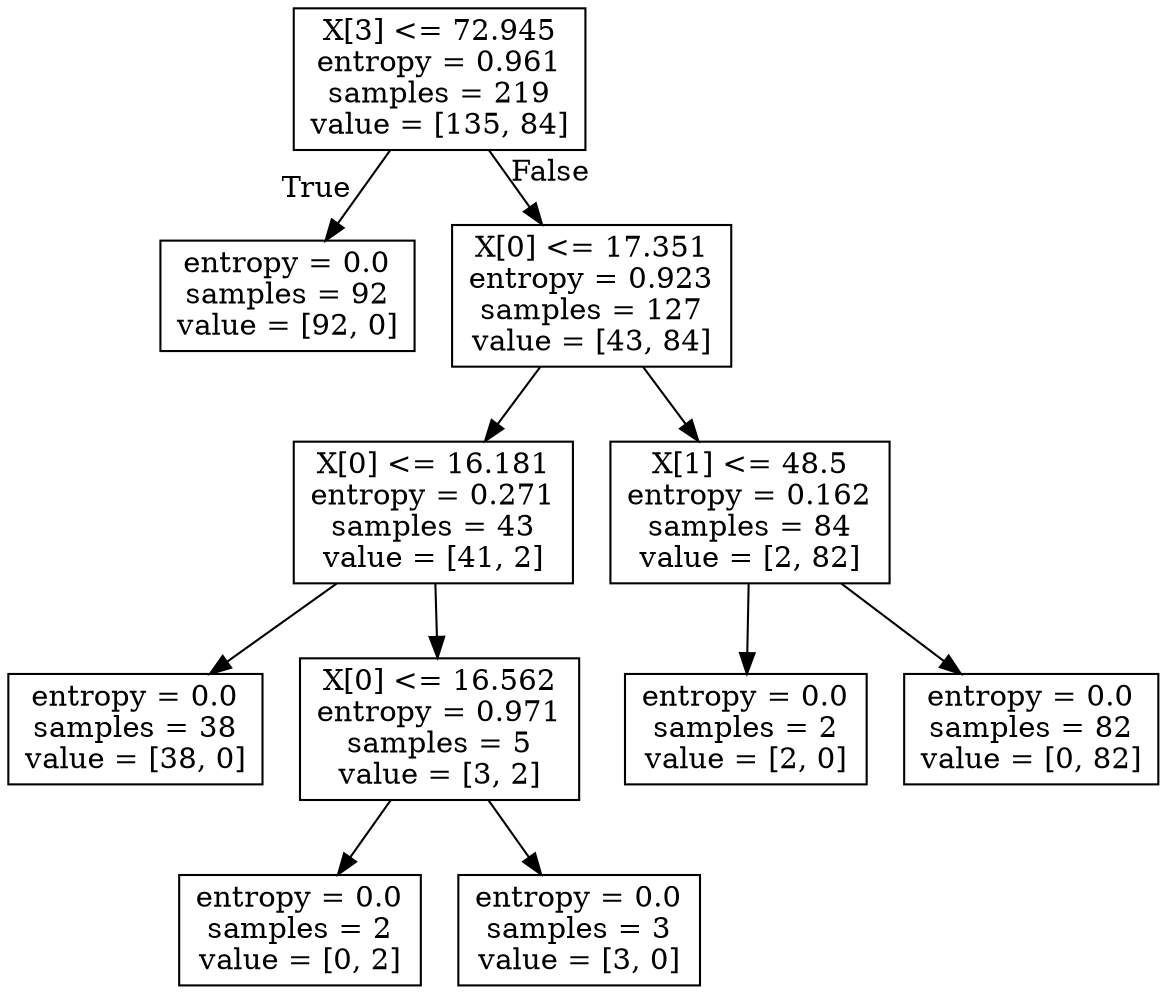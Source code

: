 digraph Tree {
node [shape=box] ;
0 [label="X[3] <= 72.945\nentropy = 0.961\nsamples = 219\nvalue = [135, 84]"] ;
1 [label="entropy = 0.0\nsamples = 92\nvalue = [92, 0]"] ;
0 -> 1 [labeldistance=2.5, labelangle=45, headlabel="True"] ;
2 [label="X[0] <= 17.351\nentropy = 0.923\nsamples = 127\nvalue = [43, 84]"] ;
0 -> 2 [labeldistance=2.5, labelangle=-45, headlabel="False"] ;
3 [label="X[0] <= 16.181\nentropy = 0.271\nsamples = 43\nvalue = [41, 2]"] ;
2 -> 3 ;
4 [label="entropy = 0.0\nsamples = 38\nvalue = [38, 0]"] ;
3 -> 4 ;
5 [label="X[0] <= 16.562\nentropy = 0.971\nsamples = 5\nvalue = [3, 2]"] ;
3 -> 5 ;
6 [label="entropy = 0.0\nsamples = 2\nvalue = [0, 2]"] ;
5 -> 6 ;
7 [label="entropy = 0.0\nsamples = 3\nvalue = [3, 0]"] ;
5 -> 7 ;
8 [label="X[1] <= 48.5\nentropy = 0.162\nsamples = 84\nvalue = [2, 82]"] ;
2 -> 8 ;
9 [label="entropy = 0.0\nsamples = 2\nvalue = [2, 0]"] ;
8 -> 9 ;
10 [label="entropy = 0.0\nsamples = 82\nvalue = [0, 82]"] ;
8 -> 10 ;
}